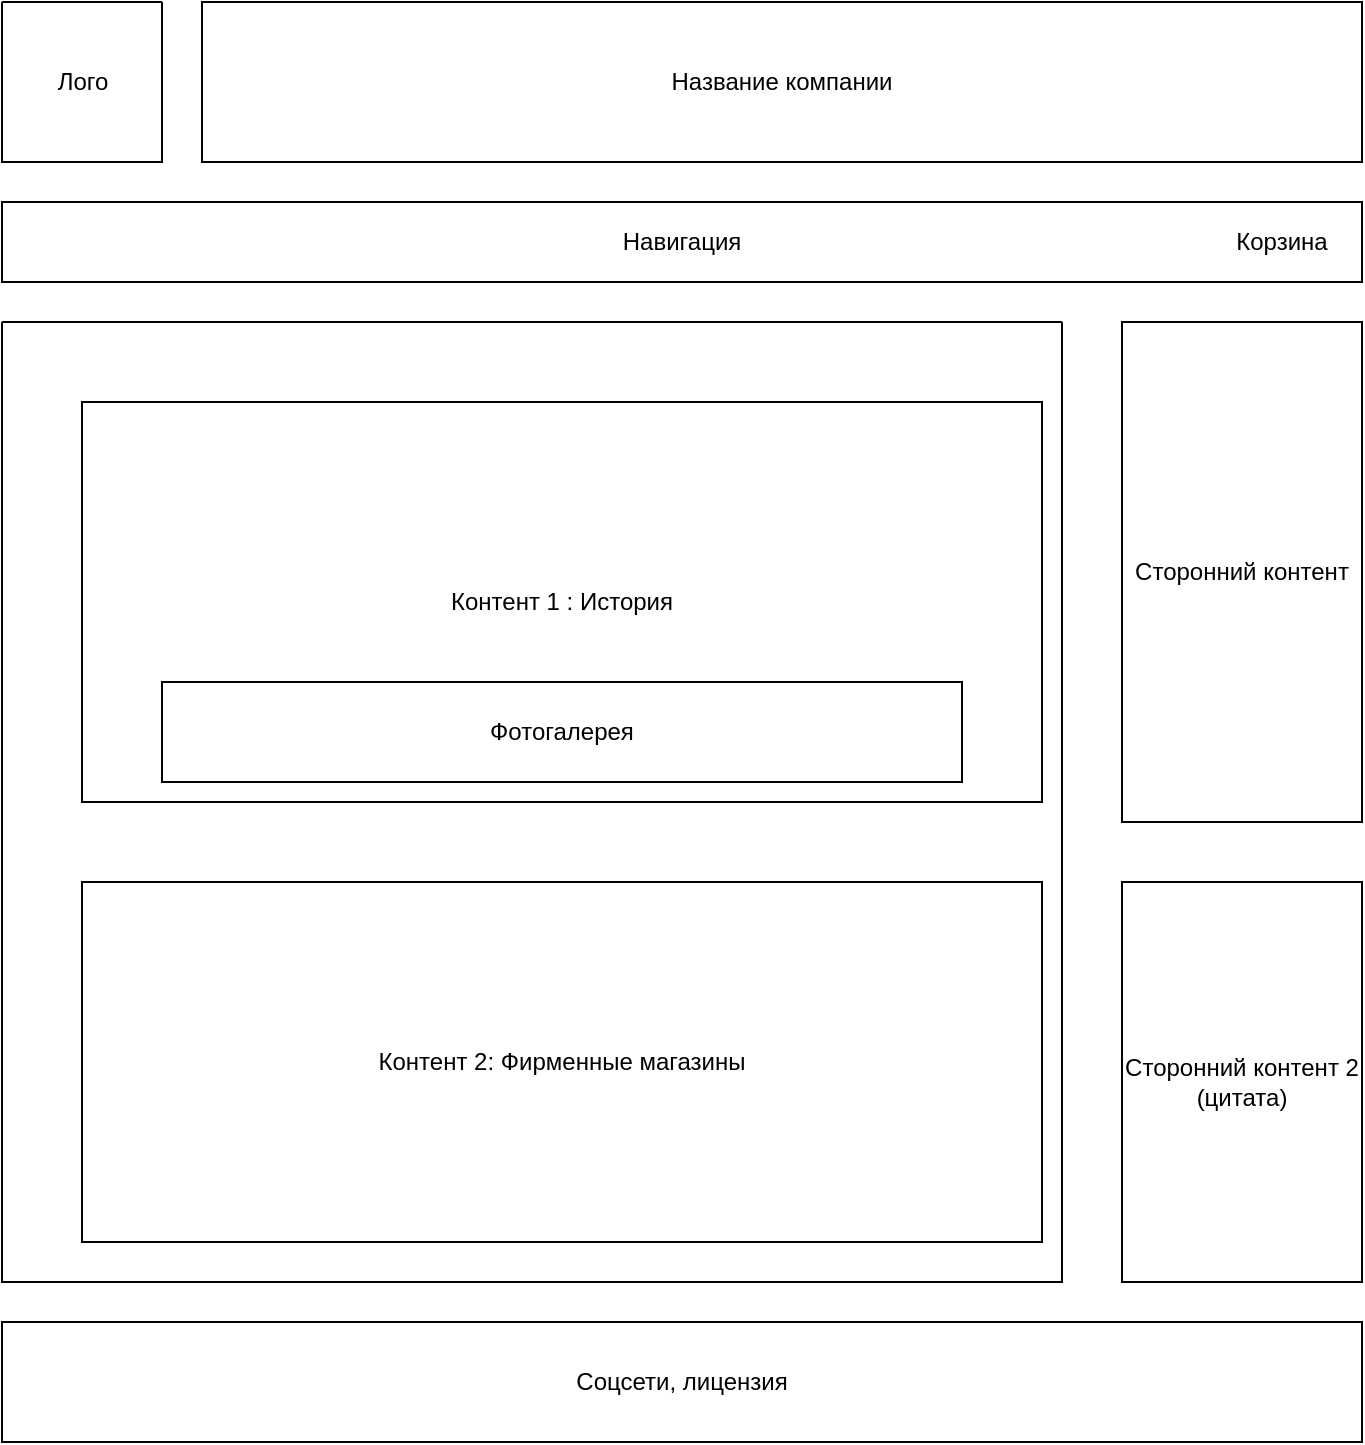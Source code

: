 <mxfile version="21.7.5" type="device">
  <diagram name="Страница — 1" id="0Fx9avq30OtUONu_hp11">
    <mxGraphModel dx="1042" dy="543" grid="1" gridSize="10" guides="1" tooltips="1" connect="1" arrows="1" fold="1" page="1" pageScale="1" pageWidth="827" pageHeight="1169" math="0" shadow="0">
      <root>
        <mxCell id="0" />
        <mxCell id="1" parent="0" />
        <mxCell id="aw8q43girzHjkdlIusk5-1" value="" style="swimlane;startSize=0;" vertex="1" parent="1">
          <mxGeometry x="80" y="40" width="80" height="80" as="geometry" />
        </mxCell>
        <mxCell id="aw8q43girzHjkdlIusk5-5" value="Лого" style="text;html=1;align=center;verticalAlign=middle;resizable=0;points=[];autosize=1;strokeColor=none;fillColor=none;" vertex="1" parent="aw8q43girzHjkdlIusk5-1">
          <mxGeometry x="15" y="25" width="50" height="30" as="geometry" />
        </mxCell>
        <mxCell id="aw8q43girzHjkdlIusk5-2" value="Название компании" style="rounded=0;whiteSpace=wrap;html=1;" vertex="1" parent="1">
          <mxGeometry x="180" y="40" width="580" height="80" as="geometry" />
        </mxCell>
        <mxCell id="aw8q43girzHjkdlIusk5-4" value="Навигация" style="rounded=0;whiteSpace=wrap;html=1;" vertex="1" parent="1">
          <mxGeometry x="80" y="140" width="680" height="40" as="geometry" />
        </mxCell>
        <mxCell id="aw8q43girzHjkdlIusk5-11" value="Корзина" style="text;html=1;strokeColor=none;fillColor=none;align=center;verticalAlign=middle;whiteSpace=wrap;rounded=0;" vertex="1" parent="1">
          <mxGeometry x="690" y="145" width="60" height="30" as="geometry" />
        </mxCell>
        <mxCell id="aw8q43girzHjkdlIusk5-14" value="" style="swimlane;startSize=0;" vertex="1" parent="1">
          <mxGeometry x="80" y="200" width="530" height="480" as="geometry" />
        </mxCell>
        <mxCell id="aw8q43girzHjkdlIusk5-22" value="Контент 2: Фирменные магазины" style="rounded=0;whiteSpace=wrap;html=1;" vertex="1" parent="aw8q43girzHjkdlIusk5-14">
          <mxGeometry x="40" y="280" width="480" height="180" as="geometry" />
        </mxCell>
        <mxCell id="aw8q43girzHjkdlIusk5-18" value="Сторонний контент" style="rounded=0;whiteSpace=wrap;html=1;" vertex="1" parent="1">
          <mxGeometry x="640" y="200" width="120" height="250" as="geometry" />
        </mxCell>
        <mxCell id="aw8q43girzHjkdlIusk5-19" value="Сторонний контент 2 (цитата)" style="rounded=0;whiteSpace=wrap;html=1;direction=south;" vertex="1" parent="1">
          <mxGeometry x="640" y="480" width="120" height="200" as="geometry" />
        </mxCell>
        <mxCell id="aw8q43girzHjkdlIusk5-21" value="Контент 1 : История" style="rounded=0;whiteSpace=wrap;html=1;" vertex="1" parent="1">
          <mxGeometry x="120" y="240" width="480" height="200" as="geometry" />
        </mxCell>
        <mxCell id="aw8q43girzHjkdlIusk5-26" value="Фотогалерея" style="rounded=0;whiteSpace=wrap;html=1;" vertex="1" parent="1">
          <mxGeometry x="160" y="380" width="400" height="50" as="geometry" />
        </mxCell>
        <mxCell id="aw8q43girzHjkdlIusk5-27" value="Соцсети, лицензия" style="rounded=0;whiteSpace=wrap;html=1;" vertex="1" parent="1">
          <mxGeometry x="80" y="700" width="680" height="60" as="geometry" />
        </mxCell>
      </root>
    </mxGraphModel>
  </diagram>
</mxfile>
